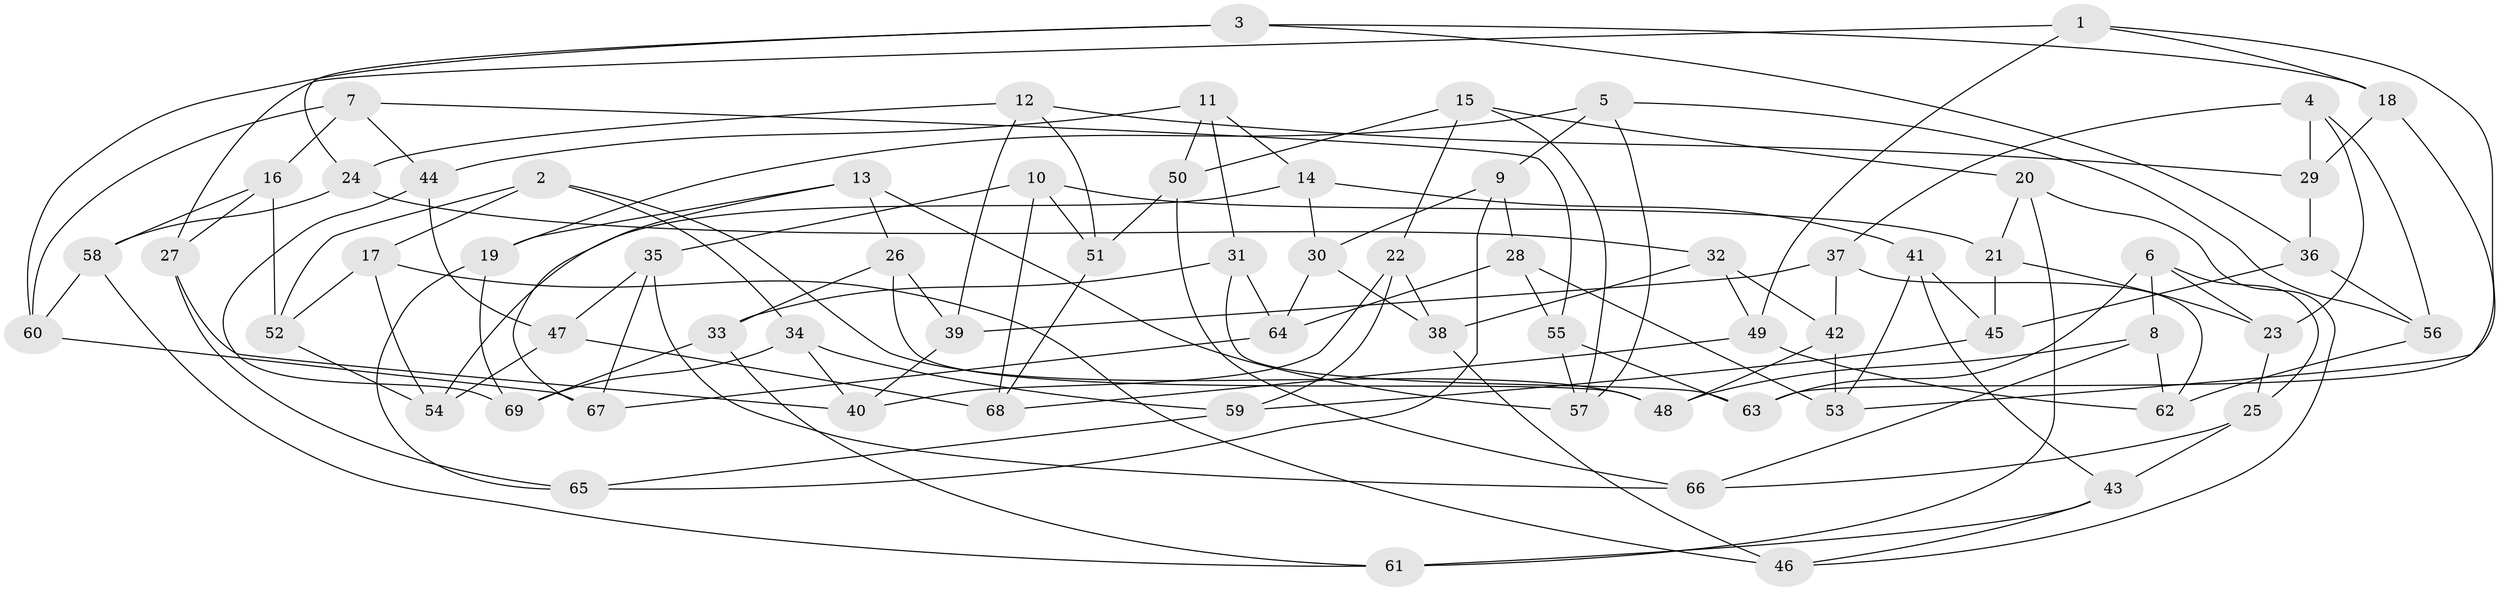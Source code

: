 // Generated by graph-tools (version 1.1) at 2025/16/03/09/25 04:16:24]
// undirected, 69 vertices, 138 edges
graph export_dot {
graph [start="1"]
  node [color=gray90,style=filled];
  1;
  2;
  3;
  4;
  5;
  6;
  7;
  8;
  9;
  10;
  11;
  12;
  13;
  14;
  15;
  16;
  17;
  18;
  19;
  20;
  21;
  22;
  23;
  24;
  25;
  26;
  27;
  28;
  29;
  30;
  31;
  32;
  33;
  34;
  35;
  36;
  37;
  38;
  39;
  40;
  41;
  42;
  43;
  44;
  45;
  46;
  47;
  48;
  49;
  50;
  51;
  52;
  53;
  54;
  55;
  56;
  57;
  58;
  59;
  60;
  61;
  62;
  63;
  64;
  65;
  66;
  67;
  68;
  69;
  1 -- 27;
  1 -- 49;
  1 -- 63;
  1 -- 18;
  2 -- 34;
  2 -- 48;
  2 -- 52;
  2 -- 17;
  3 -- 18;
  3 -- 60;
  3 -- 36;
  3 -- 24;
  4 -- 29;
  4 -- 23;
  4 -- 56;
  4 -- 37;
  5 -- 57;
  5 -- 19;
  5 -- 9;
  5 -- 56;
  6 -- 63;
  6 -- 8;
  6 -- 25;
  6 -- 23;
  7 -- 55;
  7 -- 60;
  7 -- 44;
  7 -- 16;
  8 -- 66;
  8 -- 62;
  8 -- 48;
  9 -- 28;
  9 -- 65;
  9 -- 30;
  10 -- 51;
  10 -- 35;
  10 -- 68;
  10 -- 21;
  11 -- 14;
  11 -- 31;
  11 -- 50;
  11 -- 44;
  12 -- 29;
  12 -- 24;
  12 -- 51;
  12 -- 39;
  13 -- 26;
  13 -- 19;
  13 -- 57;
  13 -- 67;
  14 -- 30;
  14 -- 54;
  14 -- 41;
  15 -- 20;
  15 -- 57;
  15 -- 50;
  15 -- 22;
  16 -- 58;
  16 -- 27;
  16 -- 52;
  17 -- 46;
  17 -- 52;
  17 -- 54;
  18 -- 53;
  18 -- 29;
  19 -- 65;
  19 -- 69;
  20 -- 46;
  20 -- 21;
  20 -- 61;
  21 -- 23;
  21 -- 45;
  22 -- 38;
  22 -- 40;
  22 -- 59;
  23 -- 25;
  24 -- 32;
  24 -- 58;
  25 -- 66;
  25 -- 43;
  26 -- 39;
  26 -- 33;
  26 -- 48;
  27 -- 65;
  27 -- 40;
  28 -- 53;
  28 -- 55;
  28 -- 64;
  29 -- 36;
  30 -- 38;
  30 -- 64;
  31 -- 64;
  31 -- 33;
  31 -- 63;
  32 -- 38;
  32 -- 49;
  32 -- 42;
  33 -- 61;
  33 -- 69;
  34 -- 40;
  34 -- 59;
  34 -- 69;
  35 -- 47;
  35 -- 66;
  35 -- 67;
  36 -- 56;
  36 -- 45;
  37 -- 39;
  37 -- 42;
  37 -- 62;
  38 -- 46;
  39 -- 40;
  41 -- 45;
  41 -- 53;
  41 -- 43;
  42 -- 48;
  42 -- 53;
  43 -- 61;
  43 -- 46;
  44 -- 69;
  44 -- 47;
  45 -- 59;
  47 -- 54;
  47 -- 68;
  49 -- 68;
  49 -- 62;
  50 -- 66;
  50 -- 51;
  51 -- 68;
  52 -- 54;
  55 -- 63;
  55 -- 57;
  56 -- 62;
  58 -- 60;
  58 -- 61;
  59 -- 65;
  60 -- 67;
  64 -- 67;
}
